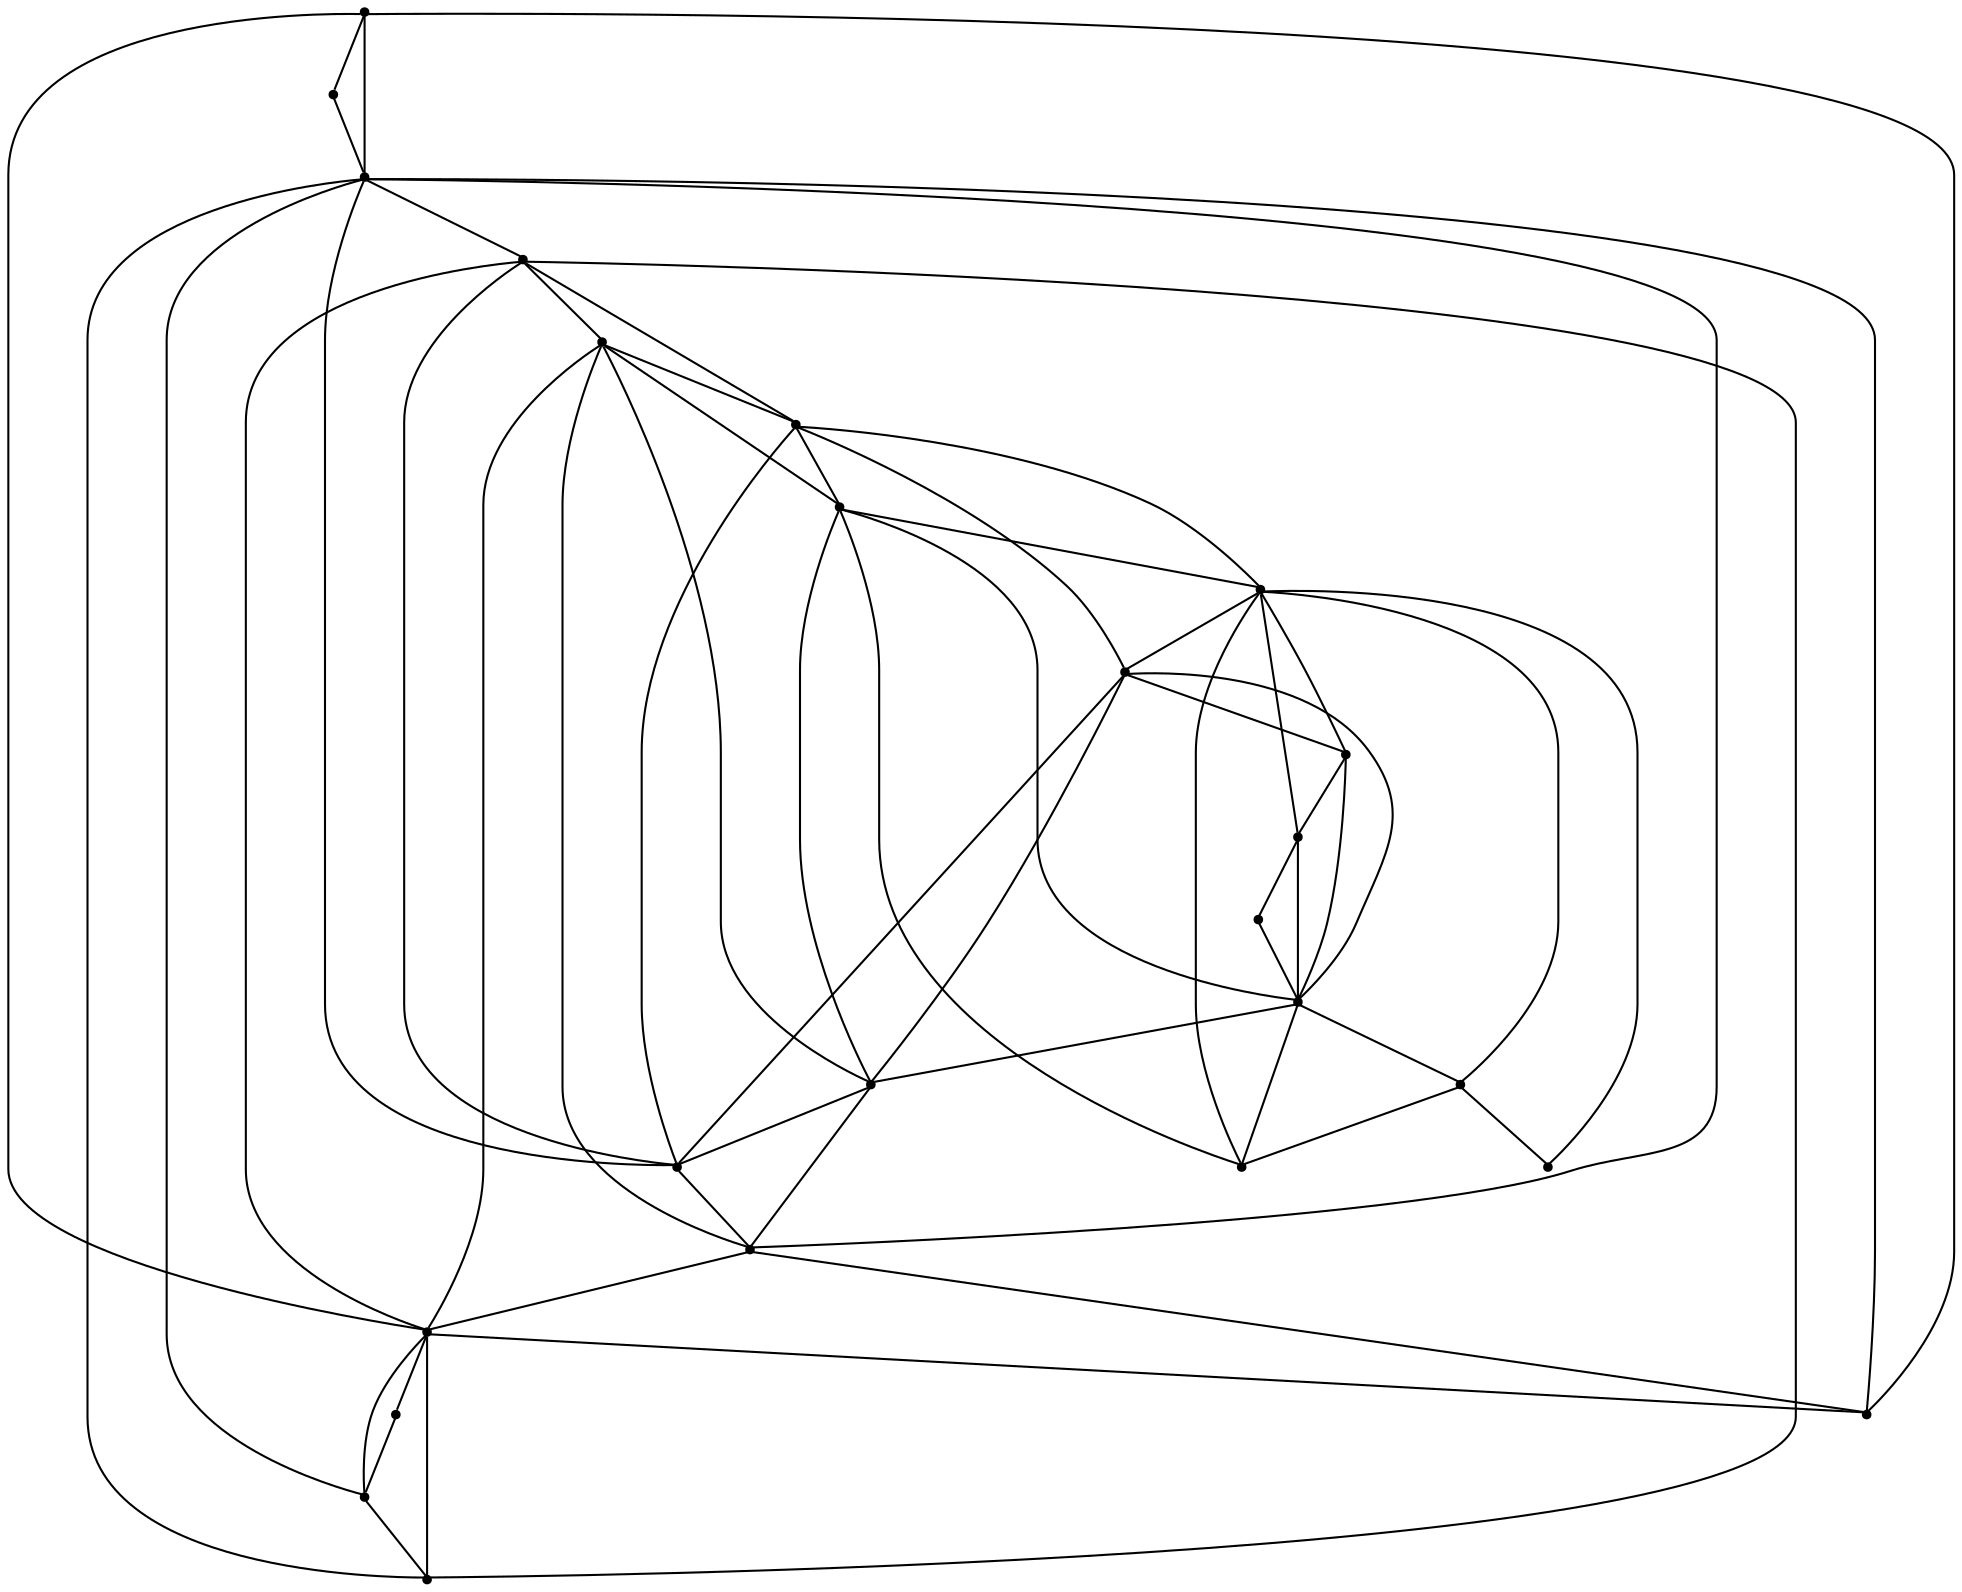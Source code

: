 graph {
  node [shape=point,comment="{\"directed\":false,\"doi\":\"10.1007/978-3-031-49272-3_1\",\"figure\":\"5 (2)\"}"]

  v0 [pos="805.1782921297056,332.90328161767775"]
  v1 [pos="516.3822728341111,254.14172509124512"]
  v2 [pos="805.1782921297056,910.4882493854338"]
  v3 [pos="516.3822728341111,989.2496866850445"]
  v4 [pos="752.6699018619911,385.4110283603918"]
  v5 [pos="752.6699018619911,857.980375467443"]
  v6 [pos="700.1615115942766,437.9187751031059"]
  v7 [pos="385.1113607532425,752.9651363325684"]
  v8 [pos="647.6531849149798,490.42639467054323"]
  v9 [pos="700.1615115942765,805.4727559000057"]
  v10 [pos="595.1447946472653,542.9341414132573"]
  v11 [pos="437.6197192267482,700.4572544661227"]
  v12 [pos="280.0946159862983,385.4110283603918"]
  v13 [pos="647.6531849149798,752.9651363325684"]
  v14 [pos="332.602970485528,437.9187751031059"]
  v15 [pos="385.1113607532425,490.42639467054323"]
  v16 [pos="595.1447946472653,700.4572544661227"]
  v17 [pos="516.3822728341111,661.0764126152679"]
  v18 [pos="227.5862535385166,332.90328161767775"]
  v19 [pos="227.5862535385166,910.4882493854337"]
  v20 [pos="516.3822728341111,582.314983264112"]
  v21 [pos="437.61971922674815,542.9341414132573"]
  v22 [pos="332.602970485528,805.4727559000057"]
  v23 [pos="280.0946159862984,857.980375467443"]

  v0 -- v1 [id="-1",pos="805.1782921297056,332.90328161767775 516.3822728341111,254.14172509124512 516.3822728341111,254.14172509124512 516.3822728341111,254.14172509124512"]
  v18 -- v22 [id="-2",pos="227.5862535385166,332.90328161767775 332.602970485528,805.4727559000057 332.602970485528,805.4727559000057 332.602970485528,805.4727559000057"]
  v18 -- v6 [id="-3",pos="227.5862535385166,332.90328161767775 700.1615115942766,437.9187751031059 700.1615115942766,437.9187751031059 700.1615115942766,437.9187751031059"]
  v19 -- v23 [id="-4",pos="227.5862535385166,910.4882493854337 280.0946159862984,857.980375467443 280.0946159862984,857.980375467443 280.0946159862984,857.980375467443"]
  v23 -- v22 [id="-5",pos="280.0946159862984,857.980375467443 332.602970485528,805.4727559000057 332.602970485528,805.4727559000057 332.602970485528,805.4727559000057"]
  v22 -- v7 [id="-6",pos="332.602970485528,805.4727559000057 385.1113607532425,752.9651363325684 385.1113607532425,752.9651363325684 385.1113607532425,752.9651363325684"]
  v7 -- v11 [id="-7",pos="385.1113607532425,752.9651363325684 437.6197192267482,700.4572544661227 437.6197192267482,700.4572544661227 437.6197192267482,700.4572544661227"]
  v19 -- v2 [id="-8",pos="227.5862535385166,910.4882493854337 805.1782921297056,910.4882493854338 805.1782921297056,910.4882493854338 805.1782921297056,910.4882493854338"]
  v19 -- v18 [id="-9",pos="227.5862535385166,910.4882493854337 227.5862535385166,332.90328161767775 227.5862535385166,332.90328161767775 227.5862535385166,332.90328161767775"]
  v18 -- v12 [id="-10",pos="227.5862535385166,332.90328161767775 280.0946159862983,385.4110283603918 280.0946159862983,385.4110283603918 280.0946159862983,385.4110283603918"]
  v12 -- v14 [id="-11",pos="280.0946159862983,385.4110283603918 332.602970485528,437.9187751031059 332.602970485528,437.9187751031059 332.602970485528,437.9187751031059"]
  v14 -- v15 [id="-12",pos="332.602970485528,437.9187751031059 385.1113607532425,490.42639467054323 385.1113607532425,490.42639467054323 385.1113607532425,490.42639467054323"]
  v15 -- v21 [id="-13",pos="385.1113607532425,490.42639467054323 437.61971922674815,542.9341414132573 437.61971922674815,542.9341414132573 437.61971922674815,542.9341414132573"]
  v18 -- v4 [id="-14",pos="227.5862535385166,332.90328161767775 752.6699018619911,385.4110283603918 752.6699018619911,385.4110283603918 752.6699018619911,385.4110283603918"]
  v18 -- v0 [id="-15",pos="227.5862535385166,332.90328161767775 805.1782921297056,332.90328161767775 805.1782921297056,332.90328161767775 805.1782921297056,332.90328161767775"]
  v12 -- v6 [id="-16",pos="280.0946159862983,385.4110283603918 700.1615115942766,437.9187751031059 700.1615115942766,437.9187751031059 700.1615115942766,437.9187751031059"]
  v23 -- v2 [id="-17",pos="280.0946159862984,857.980375467443 805.1782921297056,910.4882493854338 805.1782921297056,910.4882493854338 805.1782921297056,910.4882493854338"]
  v23 -- v18 [id="-18",pos="280.0946159862984,857.980375467443 227.5862535385166,332.90328161767775 227.5862535385166,332.90328161767775 227.5862535385166,332.90328161767775"]
  v22 -- v12 [id="-19",pos="332.602970485528,805.4727559000057 280.0946159862983,385.4110283603918 280.0946159862983,385.4110283603918 280.0946159862983,385.4110283603918"]
  v22 -- v5 [id="-20",pos="332.602970485528,805.4727559000057 752.6699018619911,857.980375467443 752.6699018619911,857.980375467443 752.6699018619911,857.980375467443"]
  v22 -- v2 [id="-21",pos="332.602970485528,805.4727559000057 805.1782921297056,910.4882493854338 805.1782921297056,910.4882493854338 805.1782921297056,910.4882493854338"]
  v14 -- v8 [id="-22",pos="332.602970485528,437.9187751031059 647.6531849149798,490.42639467054323 647.6531849149798,490.42639467054323 647.6531849149798,490.42639467054323"]
  v7 -- v12 [id="-23",pos="385.1113607532425,752.9651363325684 280.0946159862983,385.4110283603918 280.0946159862983,385.4110283603918 280.0946159862983,385.4110283603918"]
  v7 -- v9 [id="-24",pos="385.1113607532425,752.9651363325684 700.1615115942765,805.4727559000057 700.1615115942765,805.4727559000057 700.1615115942765,805.4727559000057"]
  v7 -- v14 [id="-25",pos="385.1113607532425,752.9651363325684 332.602970485528,437.9187751031059 332.602970485528,437.9187751031059 332.602970485528,437.9187751031059"]
  v11 -- v21 [id="-26",pos="437.6197192267482,700.4572544661227 437.61971922674815,542.9341414132573 437.61971922674815,542.9341414132573 437.61971922674815,542.9341414132573"]
  v11 -- v15 [id="-27",pos="437.6197192267482,700.4572544661227 385.1113607532425,490.42639467054323 385.1113607532425,490.42639467054323 385.1113607532425,490.42639467054323"]
  v11 -- v14 [id="-28",pos="437.6197192267482,700.4572544661227 332.602970485528,437.9187751031059 332.602970485528,437.9187751031059 332.602970485528,437.9187751031059"]
  v21 -- v20 [id="-29",pos="437.61971922674815,542.9341414132573 516.3822728341111,582.314983264112 516.3822728341111,582.314983264112 516.3822728341111,582.314983264112"]
  v11 -- v16 [id="-30",pos="437.6197192267482,700.4572544661227 595.1447946472653,700.4572544661227 595.1447946472653,700.4572544661227 595.1447946472653,700.4572544661227"]
  v21 -- v10 [id="-31",pos="437.61971922674815,542.9341414132573 595.1447946472653,542.9341414132573 595.1447946472653,542.9341414132573 595.1447946472653,542.9341414132573"]
  v17 -- v11 [id="-32",pos="516.3822728341111,661.0764126152679 437.6197192267482,700.4572544661227 437.6197192267482,700.4572544661227 437.6197192267482,700.4572544661227"]
  v20 -- v10 [id="-33",pos="516.3822728341111,582.314983264112 595.1447946472653,542.9341414132573 595.1447946472653,542.9341414132573 595.1447946472653,542.9341414132573"]
  v3 -- v19 [id="-34",pos="516.3822728341111,989.2496866850445 227.5862535385166,910.4882493854337 227.5862535385166,910.4882493854337 227.5862535385166,910.4882493854337"]
  v1 -- v18 [id="-35",pos="516.3822728341111,254.14172509124512 227.5862535385166,332.90328161767775 227.5862535385166,332.90328161767775 227.5862535385166,332.90328161767775"]
  v16 -- v13 [id="-36",pos="595.1447946472653,700.4572544661227 647.6531849149798,752.9651363325684 647.6531849149798,752.9651363325684 647.6531849149798,752.9651363325684"]
  v13 -- v9 [id="-37",pos="647.6531849149798,752.9651363325684 700.1615115942765,805.4727559000057 700.1615115942765,805.4727559000057 700.1615115942765,805.4727559000057"]
  v9 -- v5 [id="-38",pos="700.1615115942765,805.4727559000057 752.6699018619911,857.980375467443 752.6699018619911,857.980375467443 752.6699018619911,857.980375467443"]
  v5 -- v2 [id="-39",pos="752.6699018619911,857.980375467443 805.1782921297056,910.4882493854338 805.1782921297056,910.4882493854338 805.1782921297056,910.4882493854338"]
  v16 -- v17 [id="-40",pos="595.1447946472653,700.4572544661227 516.3822728341111,661.0764126152679 516.3822728341111,661.0764126152679 516.3822728341111,661.0764126152679"]
  v10 -- v8 [id="-41",pos="595.1447946472653,542.9341414132573 647.6531849149798,490.42639467054323 647.6531849149798,490.42639467054323 647.6531849149798,490.42639467054323"]
  v8 -- v6 [id="-42",pos="647.6531849149798,490.42639467054323 700.1615115942766,437.9187751031059 700.1615115942766,437.9187751031059 700.1615115942766,437.9187751031059"]
  v6 -- v4 [id="-43",pos="700.1615115942766,437.9187751031059 752.6699018619911,385.4110283603918 752.6699018619911,385.4110283603918 752.6699018619911,385.4110283603918"]
  v4 -- v0 [id="-44",pos="752.6699018619911,385.4110283603918 805.1782921297056,332.90328161767775 805.1782921297056,332.90328161767775 805.1782921297056,332.90328161767775"]
  v10 -- v16 [id="-45",pos="595.1447946472653,542.9341414132573 595.1447946472653,700.4572544661227 595.1447946472653,700.4572544661227 595.1447946472653,700.4572544661227"]
  v10 -- v15 [id="-46",pos="595.1447946472653,542.9341414132573 385.1113607532425,490.42639467054323 385.1113607532425,490.42639467054323 385.1113607532425,490.42639467054323"]
  v10 -- v14 [id="-47",pos="595.1447946472653,542.9341414132573 332.602970485528,437.9187751031059 332.602970485528,437.9187751031059 332.602970485528,437.9187751031059"]
  v13 -- v10 [id="-48",pos="647.6531849149798,752.9651363325684 595.1447946472653,542.9341414132573 595.1447946472653,542.9341414132573 595.1447946472653,542.9341414132573"]
  v13 -- v11 [id="-49",pos="647.6531849149798,752.9651363325684 437.6197192267482,700.4572544661227 437.6197192267482,700.4572544661227 437.6197192267482,700.4572544661227"]
  v8 -- v12 [id="-50",pos="647.6531849149798,490.42639467054323 280.0946159862983,385.4110283603918 280.0946159862983,385.4110283603918 280.0946159862983,385.4110283603918"]
  v9 -- v8 [id="-51",pos="700.1615115942765,805.4727559000057 647.6531849149798,490.42639467054323 647.6531849149798,490.42639467054323 647.6531849149798,490.42639467054323"]
  v9 -- v11 [id="-52",pos="700.1615115942765,805.4727559000057 437.6197192267482,700.4572544661227 437.6197192267482,700.4572544661227 437.6197192267482,700.4572544661227"]
  v9 -- v10 [id="-53",pos="700.1615115942765,805.4727559000057 595.1447946472653,542.9341414132573 595.1447946472653,542.9341414132573 595.1447946472653,542.9341414132573"]
  v6 -- v2 [id="-54",pos="700.1615115942766,437.9187751031059 805.1782921297056,910.4882493854338 805.1782921297056,910.4882493854338 805.1782921297056,910.4882493854338"]
  v5 -- v8 [id="-55",pos="752.6699018619911,857.980375467443 647.6531849149798,490.42639467054323 647.6531849149798,490.42639467054323 647.6531849149798,490.42639467054323"]
  v5 -- v7 [id="-56",pos="752.6699018619911,857.980375467443 385.1113607532425,752.9651363325684 385.1113607532425,752.9651363325684 385.1113607532425,752.9651363325684"]
  v5 -- v6 [id="-57",pos="752.6699018619911,857.980375467443 700.1615115942766,437.9187751031059 700.1615115942766,437.9187751031059 700.1615115942766,437.9187751031059"]
  v2 -- v4 [id="-58",pos="805.1782921297056,910.4882493854338 752.6699018619911,385.4110283603918 752.6699018619911,385.4110283603918 752.6699018619911,385.4110283603918"]
  v2 -- v3 [id="-59",pos="805.1782921297056,910.4882493854338 516.3822728341111,989.2496866850445 516.3822728341111,989.2496866850445 516.3822728341111,989.2496866850445"]
  v2 -- v0 [id="-60",pos="805.1782921297056,910.4882493854338 805.1782921297056,332.90328161767775 805.1782921297056,332.90328161767775 805.1782921297056,332.90328161767775"]
}
